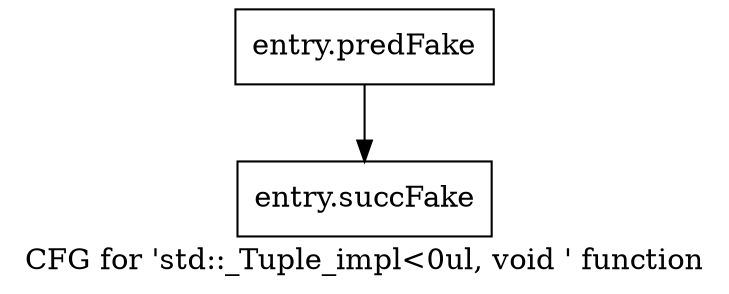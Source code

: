 digraph "CFG for 'std::_Tuple_impl\<0ul, void ' function" {
	label="CFG for 'std::_Tuple_impl\<0ul, void ' function";

	Node0x57ac420 [shape=record,filename="",linenumber="",label="{entry.predFake}"];
	Node0x57ac420 -> Node0x5904090[ callList="" memoryops="" filename="/tools/Xilinx/Vitis_HLS/2023.1/tps/lnx64/gcc-8.3.0/lib/gcc/x86_64-pc-linux-gnu/8.3.0/../../../../include/c++/8.3.0/tuple" execusionnum="2"];
	Node0x5904090 [shape=record,filename="/tools/Xilinx/Vitis_HLS/2023.1/tps/lnx64/gcc-8.3.0/lib/gcc/x86_64-pc-linux-gnu/8.3.0/../../../../include/c++/8.3.0/tuple",linenumber="351",label="{entry.succFake}"];
}
